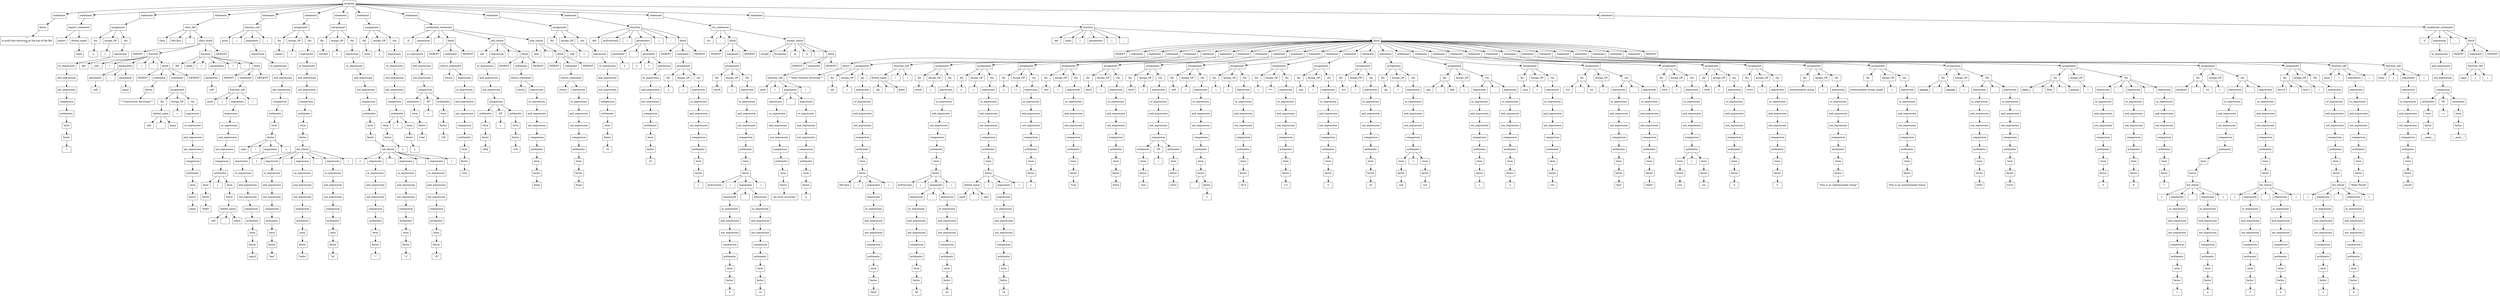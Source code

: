 digraph ParseTree {
    node [shape=box];
    node0 [label="program"];
    node1 [label="statement"];
    node0 -> node1;
    node2 [label="factor"];
    node1 -> node2;
    node3 [label="\"\"\"
A multi-line docstring at the top of the file
\"\"\""];
    node2 -> node3;
    node4 [label="statement"];
    node0 -> node4;
    node5 [label="import_statement"];
    node4 -> node5;
    node6 [label="import"];
    node5 -> node6;
    node7 [label="dotted_name"];
    node5 -> node7;
    node8 [label="math"];
    node7 -> node8;
    node9 [label="statement"];
    node0 -> node9;
    node10 [label="assignment"];
    node9 -> node10;
    node11 [label="lhs"];
    node10 -> node11;
    node12 [label="x"];
    node11 -> node12;
    node13 [label="Assign_OP"];
    node10 -> node13;
    node14 [label="="];
    node13 -> node14;
    node15 [label="rhs"];
    node10 -> node15;
    node16 [label="expression"];
    node15 -> node16;
    node17 [label="or_expression"];
    node16 -> node17;
    node18 [label="and_expression"];
    node17 -> node18;
    node19 [label="not_expression"];
    node18 -> node19;
    node20 [label="comparison"];
    node19 -> node20;
    node21 [label="arithmetic"];
    node20 -> node21;
    node22 [label="term"];
    node21 -> node22;
    node23 [label="factor"];
    node22 -> node23;
    node24 [label="1"];
    node23 -> node24;
    node25 [label="statement"];
    node0 -> node25;
    node26 [label="class_def"];
    node25 -> node26;
    node27 [label="class"];
    node26 -> node27;
    node28 [label="MyClass"];
    node26 -> node28;
    node29 [label=":"];
    node26 -> node29;
    node30 [label="class_block"];
    node26 -> node30;
    node31 [label="INDENT"];
    node30 -> node31;
    node32 [label="function"];
    node30 -> node32;
    node33 [label="def"];
    node32 -> node33;
    node34 [label="__init__"];
    node32 -> node34;
    node35 [label="("];
    node32 -> node35;
    node36 [label="parameters"];
    node32 -> node36;
    node37 [label="parameter"];
    node36 -> node37;
    node38 [label="self"];
    node37 -> node38;
    node39 [label=","];
    node36 -> node39;
    node40 [label="parameter"];
    node36 -> node40;
    node41 [label="name"];
    node40 -> node41;
    node42 [label=")"];
    node32 -> node42;
    node43 [label=":"];
    node32 -> node43;
    node44 [label="block"];
    node32 -> node44;
    node45 [label="INDENT"];
    node44 -> node45;
    node46 [label="statement"];
    node44 -> node46;
    node47 [label="factor"];
    node46 -> node47;
    node48 [label="\"\"\"Constructor docstring\"\"\""];
    node47 -> node48;
    node49 [label="statement"];
    node44 -> node49;
    node50 [label="assignment"];
    node49 -> node50;
    node51 [label="lhs"];
    node50 -> node51;
    node52 [label="dotted_name"];
    node51 -> node52;
    node53 [label="self"];
    node52 -> node53;
    node54 [label="."];
    node52 -> node54;
    node55 [label="name"];
    node52 -> node55;
    node56 [label="Assign_OP"];
    node50 -> node56;
    node57 [label="="];
    node56 -> node57;
    node58 [label="rhs"];
    node50 -> node58;
    node59 [label="expression"];
    node58 -> node59;
    node60 [label="or_expression"];
    node59 -> node60;
    node61 [label="and_expression"];
    node60 -> node61;
    node62 [label="not_expression"];
    node61 -> node62;
    node63 [label="comparison"];
    node62 -> node63;
    node64 [label="arithmetic"];
    node63 -> node64;
    node65 [label="term"];
    node64 -> node65;
    node66 [label="factor"];
    node65 -> node66;
    node67 [label="name"];
    node66 -> node67;
    node68 [label="DEDENT"];
    node44 -> node68;
    node69 [label="function"];
    node30 -> node69;
    node70 [label="def"];
    node69 -> node70;
    node71 [label="greet"];
    node69 -> node71;
    node72 [label="("];
    node69 -> node72;
    node73 [label="parameters"];
    node69 -> node73;
    node74 [label="parameter"];
    node73 -> node74;
    node75 [label="self"];
    node74 -> node75;
    node76 [label=")"];
    node69 -> node76;
    node77 [label=":"];
    node69 -> node77;
    node78 [label="block"];
    node69 -> node78;
    node79 [label="INDENT"];
    node78 -> node79;
    node80 [label="statement"];
    node78 -> node80;
    node81 [label="function_call"];
    node80 -> node81;
    node82 [label="print"];
    node81 -> node82;
    node83 [label="("];
    node81 -> node83;
    node84 [label="arguments"];
    node81 -> node84;
    node85 [label="expression"];
    node84 -> node85;
    node86 [label="or_expression"];
    node85 -> node86;
    node87 [label="and_expression"];
    node86 -> node87;
    node88 [label="not_expression"];
    node87 -> node88;
    node89 [label="comparison"];
    node88 -> node89;
    node90 [label="arithmetic"];
    node89 -> node90;
    node91 [label="term"];
    node90 -> node91;
    node92 [label="factor"];
    node91 -> node92;
    node93 [label="\"hello\""];
    node92 -> node93;
    node94 [label="+"];
    node90 -> node94;
    node95 [label="term"];
    node90 -> node95;
    node96 [label="factor"];
    node95 -> node96;
    node97 [label="dotted_name"];
    node96 -> node97;
    node98 [label="self"];
    node97 -> node98;
    node99 [label="."];
    node97 -> node99;
    node100 [label="name"];
    node97 -> node100;
    node101 [label=")"];
    node81 -> node101;
    node102 [label="DEDENT"];
    node78 -> node102;
    node103 [label="DEDENT"];
    node30 -> node103;
    node104 [label="statement"];
    node0 -> node104;
    node105 [label="function_call"];
    node104 -> node105;
    node106 [label="print"];
    node105 -> node106;
    node107 [label="("];
    node105 -> node107;
    node108 [label="arguments"];
    node105 -> node108;
    node109 [label="expression"];
    node108 -> node109;
    node110 [label="or_expression"];
    node109 -> node110;
    node111 [label="and_expression"];
    node110 -> node111;
    node112 [label="not_expression"];
    node111 -> node112;
    node113 [label="comparison"];
    node112 -> node113;
    node114 [label="arithmetic"];
    node113 -> node114;
    node115 [label="term"];
    node114 -> node115;
    node116 [label="factor"];
    node115 -> node116;
    node117 [label="type"];
    node116 -> node117;
    node118 [label="("];
    node116 -> node118;
    node119 [label="arguments"];
    node116 -> node119;
    node120 [label="expression"];
    node119 -> node120;
    node121 [label="or_expression"];
    node120 -> node121;
    node122 [label="and_expression"];
    node121 -> node122;
    node123 [label="not_expression"];
    node122 -> node123;
    node124 [label="comparison"];
    node123 -> node124;
    node125 [label="arithmetic"];
    node124 -> node125;
    node126 [label="term"];
    node125 -> node126;
    node127 [label="factor"];
    node126 -> node127;
    node128 [label="expr3"];
    node127 -> node128;
    node129 [label=")"];
    node116 -> node129;
    node130 [label=")"];
    node105 -> node130;
    node131 [label="statement"];
    node0 -> node131;
    node132 [label="assignment"];
    node131 -> node132;
    node133 [label="lhs"];
    node132 -> node133;
    node134 [label="names"];
    node133 -> node134;
    node135 [label="Assign_OP"];
    node132 -> node135;
    node136 [label="="];
    node135 -> node136;
    node137 [label="rhs"];
    node132 -> node137;
    node138 [label="expression"];
    node137 -> node138;
    node139 [label="or_expression"];
    node138 -> node139;
    node140 [label="and_expression"];
    node139 -> node140;
    node141 [label="not_expression"];
    node140 -> node141;
    node142 [label="comparison"];
    node141 -> node142;
    node143 [label="arithmetic"];
    node142 -> node143;
    node144 [label="term"];
    node143 -> node144;
    node145 [label="factor"];
    node144 -> node145;
    node146 [label="list_literal"];
    node145 -> node146;
    node147 [label="["];
    node146 -> node147;
    node148 [label="expression"];
    node146 -> node148;
    node149 [label="or_expression"];
    node148 -> node149;
    node150 [label="and_expression"];
    node149 -> node150;
    node151 [label="not_expression"];
    node150 -> node151;
    node152 [label="comparison"];
    node151 -> node152;
    node153 [label="arithmetic"];
    node152 -> node153;
    node154 [label="term"];
    node153 -> node154;
    node155 [label="factor"];
    node154 -> node155;
    node156 [label="\"hey\""];
    node155 -> node156;
    node157 [label=","];
    node146 -> node157;
    node158 [label="expression"];
    node146 -> node158;
    node159 [label="or_expression"];
    node158 -> node159;
    node160 [label="and_expression"];
    node159 -> node160;
    node161 [label="not_expression"];
    node160 -> node161;
    node162 [label="comparison"];
    node161 -> node162;
    node163 [label="arithmetic"];
    node162 -> node163;
    node164 [label="term"];
    node163 -> node164;
    node165 [label="factor"];
    node164 -> node165;
    node166 [label="\"hello\""];
    node165 -> node166;
    node167 [label=","];
    node146 -> node167;
    node168 [label="expression"];
    node146 -> node168;
    node169 [label="or_expression"];
    node168 -> node169;
    node170 [label="and_expression"];
    node169 -> node170;
    node171 [label="not_expression"];
    node170 -> node171;
    node172 [label="comparison"];
    node171 -> node172;
    node173 [label="arithmetic"];
    node172 -> node173;
    node174 [label="term"];
    node173 -> node174;
    node175 [label="factor"];
    node174 -> node175;
    node176 [label="\"hi\""];
    node175 -> node176;
    node177 [label="]"];
    node146 -> node177;
    node178 [label="statement"];
    node0 -> node178;
    node179 [label="assignment"];
    node178 -> node179;
    node180 [label="lhs"];
    node179 -> node180;
    node181 [label="newSet"];
    node180 -> node181;
    node182 [label="Assign_OP"];
    node179 -> node182;
    node183 [label="="];
    node182 -> node183;
    node184 [label="rhs"];
    node179 -> node184;
    node185 [label="expression"];
    node184 -> node185;
    node186 [label="or_expression"];
    node185 -> node186;
    node187 [label="and_expression"];
    node186 -> node187;
    node188 [label="not_expression"];
    node187 -> node188;
    node189 [label="comparison"];
    node188 -> node189;
    node190 [label="arithmetic"];
    node189 -> node190;
    node191 [label="term"];
    node190 -> node191;
    node192 [label="factor"];
    node191 -> node192;
    node193 [label="set_literal"];
    node192 -> node193;
    node194 [label="{"];
    node193 -> node194;
    node195 [label="expression"];
    node193 -> node195;
    node196 [label="or_expression"];
    node195 -> node196;
    node197 [label="and_expression"];
    node196 -> node197;
    node198 [label="not_expression"];
    node197 -> node198;
    node199 [label="comparison"];
    node198 -> node199;
    node200 [label="arithmetic"];
    node199 -> node200;
    node201 [label="term"];
    node200 -> node201;
    node202 [label="factor"];
    node201 -> node202;
    node203 [label="\":\""];
    node202 -> node203;
    node204 [label=","];
    node193 -> node204;
    node205 [label="expression"];
    node193 -> node205;
    node206 [label="or_expression"];
    node205 -> node206;
    node207 [label="and_expression"];
    node206 -> node207;
    node208 [label="not_expression"];
    node207 -> node208;
    node209 [label="comparison"];
    node208 -> node209;
    node210 [label="arithmetic"];
    node209 -> node210;
    node211 [label="term"];
    node210 -> node211;
    node212 [label="factor"];
    node211 -> node212;
    node213 [label="\":(\""];
    node212 -> node213;
    node214 [label=","];
    node193 -> node214;
    node215 [label="expression"];
    node193 -> node215;
    node216 [label="or_expression"];
    node215 -> node216;
    node217 [label="and_expression"];
    node216 -> node217;
    node218 [label="not_expression"];
    node217 -> node218;
    node219 [label="comparison"];
    node218 -> node219;
    node220 [label="arithmetic"];
    node219 -> node220;
    node221 [label="term"];
    node220 -> node221;
    node222 [label="factor"];
    node221 -> node222;
    node223 [label="\":D\""];
    node222 -> node223;
    node224 [label="}"];
    node193 -> node224;
    node225 [label="statement"];
    node0 -> node225;
    node226 [label="assignment"];
    node225 -> node226;
    node227 [label="lhs"];
    node226 -> node227;
    node228 [label="total"];
    node227 -> node228;
    node229 [label="Assign_OP"];
    node226 -> node229;
    node230 [label="="];
    node229 -> node230;
    node231 [label="rhs"];
    node226 -> node231;
    node232 [label="expression"];
    node231 -> node232;
    node233 [label="or_expression"];
    node232 -> node233;
    node234 [label="and_expression"];
    node233 -> node234;
    node235 [label="not_expression"];
    node234 -> node235;
    node236 [label="comparison"];
    node235 -> node236;
    node237 [label="arithmetic"];
    node236 -> node237;
    node238 [label="term"];
    node237 -> node238;
    node239 [label="factor"];
    node238 -> node239;
    node240 [label="x"];
    node239 -> node240;
    node241 [label="+"];
    node237 -> node241;
    node242 [label="term"];
    node237 -> node242;
    node243 [label="factor"];
    node242 -> node243;
    node244 [label="y"];
    node243 -> node244;
    node245 [label="statement"];
    node0 -> node245;
    node246 [label="conditional_statement"];
    node245 -> node246;
    node247 [label="if"];
    node246 -> node247;
    node248 [label="expression"];
    node246 -> node248;
    node249 [label="or_expression"];
    node248 -> node249;
    node250 [label="and_expression"];
    node249 -> node250;
    node251 [label="not_expression"];
    node250 -> node251;
    node252 [label="comparison"];
    node251 -> node252;
    node253 [label="arithmetic"];
    node252 -> node253;
    node254 [label="term"];
    node253 -> node254;
    node255 [label="factor"];
    node254 -> node255;
    node256 [label="total"];
    node255 -> node256;
    node257 [label="OP"];
    node252 -> node257;
    node258 [label=">"];
    node257 -> node258;
    node259 [label="arithmetic"];
    node252 -> node259;
    node260 [label="term"];
    node259 -> node260;
    node261 [label="factor"];
    node260 -> node261;
    node262 [label="100"];
    node261 -> node262;
    node263 [label=":"];
    node246 -> node263;
    node264 [label="block"];
    node246 -> node264;
    node265 [label="INDENT"];
    node264 -> node265;
    node266 [label="statement"];
    node264 -> node266;
    node267 [label="return_statement"];
    node266 -> node267;
    node268 [label="return"];
    node267 -> node268;
    node269 [label="expression"];
    node267 -> node269;
    node270 [label="or_expression"];
    node269 -> node270;
    node271 [label="and_expression"];
    node270 -> node271;
    node272 [label="not_expression"];
    node271 -> node272;
    node273 [label="comparison"];
    node272 -> node273;
    node274 [label="arithmetic"];
    node273 -> node274;
    node275 [label="term"];
    node274 -> node275;
    node276 [label="factor"];
    node275 -> node276;
    node277 [label="True"];
    node276 -> node277;
    node278 [label="DEDENT"];
    node264 -> node278;
    node279 [label="elif_clause"];
    node246 -> node279;
    node280 [label="elif"];
    node279 -> node280;
    node281 [label="expression"];
    node279 -> node281;
    node282 [label="or_expression"];
    node281 -> node282;
    node283 [label="and_expression"];
    node282 -> node283;
    node284 [label="not_expression"];
    node283 -> node284;
    node285 [label="comparison"];
    node284 -> node285;
    node286 [label="arithmetic"];
    node285 -> node286;
    node287 [label="term"];
    node286 -> node287;
    node288 [label="factor"];
    node287 -> node288;
    node289 [label="total"];
    node288 -> node289;
    node290 [label="OP"];
    node285 -> node290;
    node291 [label="<"];
    node290 -> node291;
    node292 [label="arithmetic"];
    node285 -> node292;
    node293 [label="term"];
    node292 -> node293;
    node294 [label="factor"];
    node293 -> node294;
    node295 [label="100"];
    node294 -> node295;
    node296 [label=":"];
    node279 -> node296;
    node297 [label="block"];
    node279 -> node297;
    node298 [label="INDENT"];
    node297 -> node298;
    node299 [label="statement"];
    node297 -> node299;
    node300 [label="return_statement"];
    node299 -> node300;
    node301 [label="return"];
    node300 -> node301;
    node302 [label="expression"];
    node300 -> node302;
    node303 [label="or_expression"];
    node302 -> node303;
    node304 [label="and_expression"];
    node303 -> node304;
    node305 [label="not_expression"];
    node304 -> node305;
    node306 [label="comparison"];
    node305 -> node306;
    node307 [label="arithmetic"];
    node306 -> node307;
    node308 [label="term"];
    node307 -> node308;
    node309 [label="factor"];
    node308 -> node309;
    node310 [label="False"];
    node309 -> node310;
    node311 [label="DEDENT"];
    node297 -> node311;
    node312 [label="else_clause"];
    node246 -> node312;
    node313 [label="else"];
    node312 -> node313;
    node314 [label=":"];
    node312 -> node314;
    node315 [label="block"];
    node312 -> node315;
    node316 [label="INDENT"];
    node315 -> node316;
    node317 [label="statement"];
    node315 -> node317;
    node318 [label="return_statement"];
    node317 -> node318;
    node319 [label="return"];
    node318 -> node319;
    node320 [label="expression"];
    node318 -> node320;
    node321 [label="or_expression"];
    node320 -> node321;
    node322 [label="and_expression"];
    node321 -> node322;
    node323 [label="not_expression"];
    node322 -> node323;
    node324 [label="comparison"];
    node323 -> node324;
    node325 [label="arithmetic"];
    node324 -> node325;
    node326 [label="term"];
    node325 -> node326;
    node327 [label="factor"];
    node326 -> node327;
    node328 [label="None"];
    node327 -> node328;
    node329 [label="DEDENT"];
    node315 -> node329;
    node330 [label="statement"];
    node0 -> node330;
    node331 [label="assignment"];
    node330 -> node331;
    node332 [label="lhs"];
    node331 -> node332;
    node333 [label="wqt"];
    node332 -> node333;
    node334 [label="Assign_OP"];
    node331 -> node334;
    node335 [label="="];
    node334 -> node335;
    node336 [label="rhs"];
    node331 -> node336;
    node337 [label="expression"];
    node336 -> node337;
    node338 [label="or_expression"];
    node337 -> node338;
    node339 [label="and_expression"];
    node338 -> node339;
    node340 [label="not_expression"];
    node339 -> node340;
    node341 [label="comparison"];
    node340 -> node341;
    node342 [label="arithmetic"];
    node341 -> node342;
    node343 [label="term"];
    node342 -> node343;
    node344 [label="factor"];
    node343 -> node344;
    node345 [label="10"];
    node344 -> node345;
    node346 [label="statement"];
    node0 -> node346;
    node347 [label="function"];
    node346 -> node347;
    node348 [label="def"];
    node347 -> node348;
    node349 [label="myFunction2"];
    node347 -> node349;
    node350 [label="("];
    node347 -> node350;
    node351 [label="parameters"];
    node347 -> node351;
    node352 [label="parameter"];
    node351 -> node352;
    node353 [label="x"];
    node352 -> node353;
    node354 [label=","];
    node351 -> node354;
    node355 [label="parameter"];
    node351 -> node355;
    node356 [label="y"];
    node355 -> node356;
    node357 [label="="];
    node355 -> node357;
    node358 [label="expression"];
    node355 -> node358;
    node359 [label="or_expression"];
    node358 -> node359;
    node360 [label="and_expression"];
    node359 -> node360;
    node361 [label="not_expression"];
    node360 -> node361;
    node362 [label="comparison"];
    node361 -> node362;
    node363 [label="arithmetic"];
    node362 -> node363;
    node364 [label="term"];
    node363 -> node364;
    node365 [label="factor"];
    node364 -> node365;
    node366 [label="10"];
    node365 -> node366;
    node367 [label=")"];
    node347 -> node367;
    node368 [label=":"];
    node347 -> node368;
    node369 [label="block"];
    node347 -> node369;
    node370 [label="INDENT"];
    node369 -> node370;
    node371 [label="statement"];
    node369 -> node371;
    node372 [label="assignment"];
    node371 -> node372;
    node373 [label="lhs"];
    node372 -> node373;
    node374 [label="x"];
    node373 -> node374;
    node375 [label="Assign_OP"];
    node372 -> node375;
    node376 [label="="];
    node375 -> node376;
    node377 [label="rhs"];
    node372 -> node377;
    node378 [label="expression"];
    node377 -> node378;
    node379 [label="or_expression"];
    node378 -> node379;
    node380 [label="and_expression"];
    node379 -> node380;
    node381 [label="not_expression"];
    node380 -> node381;
    node382 [label="comparison"];
    node381 -> node382;
    node383 [label="arithmetic"];
    node382 -> node383;
    node384 [label="term"];
    node383 -> node384;
    node385 [label="factor"];
    node384 -> node385;
    node386 [label="1"];
    node385 -> node386;
    node387 [label="DEDENT"];
    node369 -> node387;
    node388 [label="statement"];
    node0 -> node388;
    node389 [label="try_statement"];
    node388 -> node389;
    node390 [label="try"];
    node389 -> node390;
    node391 [label=":"];
    node389 -> node391;
    node392 [label="block"];
    node389 -> node392;
    node393 [label="INDENT"];
    node392 -> node393;
    node394 [label="statement"];
    node392 -> node394;
    node395 [label="assignment"];
    node394 -> node395;
    node396 [label="lhs"];
    node395 -> node396;
    node397 [label="result"];
    node396 -> node397;
    node398 [label="Assign_OP"];
    node395 -> node398;
    node399 [label="="];
    node398 -> node399;
    node400 [label="rhs"];
    node395 -> node400;
    node401 [label="expression"];
    node400 -> node401;
    node402 [label="or_expression"];
    node401 -> node402;
    node403 [label="and_expression"];
    node402 -> node403;
    node404 [label="not_expression"];
    node403 -> node404;
    node405 [label="comparison"];
    node404 -> node405;
    node406 [label="arithmetic"];
    node405 -> node406;
    node407 [label="term"];
    node406 -> node407;
    node408 [label="factor"];
    node407 -> node408;
    node409 [label="myFunction"];
    node408 -> node409;
    node410 [label="("];
    node408 -> node410;
    node411 [label="arguments"];
    node408 -> node411;
    node412 [label="expression"];
    node411 -> node412;
    node413 [label="or_expression"];
    node412 -> node413;
    node414 [label="and_expression"];
    node413 -> node414;
    node415 [label="not_expression"];
    node414 -> node415;
    node416 [label="comparison"];
    node415 -> node416;
    node417 [label="arithmetic"];
    node416 -> node417;
    node418 [label="term"];
    node417 -> node418;
    node419 [label="factor"];
    node418 -> node419;
    node420 [label="5"];
    node419 -> node420;
    node421 [label=","];
    node411 -> node421;
    node422 [label="expression"];
    node411 -> node422;
    node423 [label="or_expression"];
    node422 -> node423;
    node424 [label="and_expression"];
    node423 -> node424;
    node425 [label="not_expression"];
    node424 -> node425;
    node426 [label="comparison"];
    node425 -> node426;
    node427 [label="arithmetic"];
    node426 -> node427;
    node428 [label="term"];
    node427 -> node428;
    node429 [label="factor"];
    node428 -> node429;
    node430 [label="10"];
    node429 -> node430;
    node431 [label=")"];
    node408 -> node431;
    node432 [label="DEDENT"];
    node392 -> node432;
    node433 [label="except_clause"];
    node389 -> node433;
    node434 [label="except"];
    node433 -> node434;
    node435 [label="Exception"];
    node433 -> node435;
    node436 [label="as"];
    node433 -> node436;
    node437 [label="e"];
    node433 -> node437;
    node438 [label=":"];
    node433 -> node438;
    node439 [label="block"];
    node433 -> node439;
    node440 [label="INDENT"];
    node439 -> node440;
    node441 [label="statement"];
    node439 -> node441;
    node442 [label="function_call"];
    node441 -> node442;
    node443 [label="print"];
    node442 -> node443;
    node444 [label="("];
    node442 -> node444;
    node445 [label="arguments"];
    node442 -> node445;
    node446 [label="expression"];
    node445 -> node446;
    node447 [label="or_expression"];
    node446 -> node447;
    node448 [label="and_expression"];
    node447 -> node448;
    node449 [label="not_expression"];
    node448 -> node449;
    node450 [label="comparison"];
    node449 -> node450;
    node451 [label="arithmetic"];
    node450 -> node451;
    node452 [label="term"];
    node451 -> node452;
    node453 [label="factor"];
    node452 -> node453;
    node454 [label="\"An error occurred:\""];
    node453 -> node454;
    node455 [label=","];
    node445 -> node455;
    node456 [label="expression"];
    node445 -> node456;
    node457 [label="or_expression"];
    node456 -> node457;
    node458 [label="and_expression"];
    node457 -> node458;
    node459 [label="not_expression"];
    node458 -> node459;
    node460 [label="comparison"];
    node459 -> node460;
    node461 [label="arithmetic"];
    node460 -> node461;
    node462 [label="term"];
    node461 -> node462;
    node463 [label="factor"];
    node462 -> node463;
    node464 [label="e"];
    node463 -> node464;
    node465 [label=")"];
    node442 -> node465;
    node466 [label="DEDENT"];
    node439 -> node466;
    node467 [label="statement"];
    node0 -> node467;
    node468 [label="function"];
    node467 -> node468;
    node469 [label="def"];
    node468 -> node469;
    node470 [label="main"];
    node468 -> node470;
    node471 [label="("];
    node468 -> node471;
    node472 [label="parameters"];
    node468 -> node472;
    node473 [label=")"];
    node468 -> node473;
    node474 [label=":"];
    node468 -> node474;
    node475 [label="block"];
    node468 -> node475;
    node476 [label="INDENT"];
    node475 -> node476;
    node477 [label="statement"];
    node475 -> node477;
    node478 [label="factor"];
    node477 -> node478;
    node479 [label="\"\"\"Main function docstring\"\"\""];
    node478 -> node479;
    node480 [label="statement"];
    node475 -> node480;
    node481 [label="assignment"];
    node480 -> node481;
    node482 [label="lhs"];
    node481 -> node482;
    node483 [label="obj"];
    node482 -> node483;
    node484 [label="Assign_OP"];
    node481 -> node484;
    node485 [label="="];
    node484 -> node485;
    node486 [label="rhs"];
    node481 -> node486;
    node487 [label="expression"];
    node486 -> node487;
    node488 [label="or_expression"];
    node487 -> node488;
    node489 [label="and_expression"];
    node488 -> node489;
    node490 [label="not_expression"];
    node489 -> node490;
    node491 [label="comparison"];
    node490 -> node491;
    node492 [label="arithmetic"];
    node491 -> node492;
    node493 [label="term"];
    node492 -> node493;
    node494 [label="factor"];
    node493 -> node494;
    node495 [label="MyClass"];
    node494 -> node495;
    node496 [label="("];
    node494 -> node496;
    node497 [label="arguments"];
    node494 -> node497;
    node498 [label="expression"];
    node497 -> node498;
    node499 [label="or_expression"];
    node498 -> node499;
    node500 [label="and_expression"];
    node499 -> node500;
    node501 [label="not_expression"];
    node500 -> node501;
    node502 [label="comparison"];
    node501 -> node502;
    node503 [label="arithmetic"];
    node502 -> node503;
    node504 [label="term"];
    node503 -> node504;
    node505 [label="factor"];
    node504 -> node505;
    node506 [label="\"Moh\""];
    node505 -> node506;
    node507 [label=")"];
    node494 -> node507;
    node508 [label="statement"];
    node475 -> node508;
    node509 [label="function_call"];
    node508 -> node509;
    node510 [label="dotted_name"];
    node509 -> node510;
    node511 [label="obj"];
    node510 -> node511;
    node512 [label="."];
    node510 -> node512;
    node513 [label="greet"];
    node510 -> node513;
    node514 [label="("];
    node509 -> node514;
    node515 [label=")"];
    node509 -> node515;
    node516 [label="statement"];
    node475 -> node516;
    node517 [label="assignment"];
    node516 -> node517;
    node518 [label="lhs"];
    node517 -> node518;
    node519 [label="result"];
    node518 -> node519;
    node520 [label="Assign_OP"];
    node517 -> node520;
    node521 [label="="];
    node520 -> node521;
    node522 [label="rhs"];
    node517 -> node522;
    node523 [label="expression"];
    node522 -> node523;
    node524 [label="or_expression"];
    node523 -> node524;
    node525 [label="and_expression"];
    node524 -> node525;
    node526 [label="not_expression"];
    node525 -> node526;
    node527 [label="comparison"];
    node526 -> node527;
    node528 [label="arithmetic"];
    node527 -> node528;
    node529 [label="term"];
    node528 -> node529;
    node530 [label="factor"];
    node529 -> node530;
    node531 [label="myFunction"];
    node530 -> node531;
    node532 [label="("];
    node530 -> node532;
    node533 [label="arguments"];
    node530 -> node533;
    node534 [label="expression"];
    node533 -> node534;
    node535 [label="or_expression"];
    node534 -> node535;
    node536 [label="and_expression"];
    node535 -> node536;
    node537 [label="not_expression"];
    node536 -> node537;
    node538 [label="comparison"];
    node537 -> node538;
    node539 [label="arithmetic"];
    node538 -> node539;
    node540 [label="term"];
    node539 -> node540;
    node541 [label="factor"];
    node540 -> node541;
    node542 [label="50"];
    node541 -> node542;
    node543 [label=","];
    node533 -> node543;
    node544 [label="expression"];
    node533 -> node544;
    node545 [label="or_expression"];
    node544 -> node545;
    node546 [label="and_expression"];
    node545 -> node546;
    node547 [label="not_expression"];
    node546 -> node547;
    node548 [label="comparison"];
    node547 -> node548;
    node549 [label="arithmetic"];
    node548 -> node549;
    node550 [label="term"];
    node549 -> node550;
    node551 [label="factor"];
    node550 -> node551;
    node552 [label="20"];
    node551 -> node552;
    node553 [label=")"];
    node530 -> node553;
    node554 [label="statement"];
    node475 -> node554;
    node555 [label="assignment"];
    node554 -> node555;
    node556 [label="lhs"];
    node555 -> node556;
    node557 [label="x"];
    node556 -> node557;
    node558 [label="Assign_OP"];
    node555 -> node558;
    node559 [label="="];
    node558 -> node559;
    node560 [label="rhs"];
    node555 -> node560;
    node561 [label="expression"];
    node560 -> node561;
    node562 [label="or_expression"];
    node561 -> node562;
    node563 [label="and_expression"];
    node562 -> node563;
    node564 [label="not_expression"];
    node563 -> node564;
    node565 [label="comparison"];
    node564 -> node565;
    node566 [label="arithmetic"];
    node565 -> node566;
    node567 [label="term"];
    node566 -> node567;
    node568 [label="factor"];
    node567 -> node568;
    node569 [label="dotted_name"];
    node568 -> node569;
    node570 [label="math"];
    node569 -> node570;
    node571 [label="."];
    node569 -> node571;
    node572 [label="sqrt"];
    node569 -> node572;
    node573 [label="("];
    node568 -> node573;
    node574 [label="arguments"];
    node568 -> node574;
    node575 [label="expression"];
    node574 -> node575;
    node576 [label="or_expression"];
    node575 -> node576;
    node577 [label="and_expression"];
    node576 -> node577;
    node578 [label="not_expression"];
    node577 -> node578;
    node579 [label="comparison"];
    node578 -> node579;
    node580 [label="arithmetic"];
    node579 -> node580;
    node581 [label="term"];
    node580 -> node581;
    node582 [label="factor"];
    node581 -> node582;
    node583 [label="16"];
    node582 -> node583;
    node584 [label=")"];
    node568 -> node584;
    node585 [label="statement"];
    node475 -> node585;
    node586 [label="assignment"];
    node585 -> node586;
    node587 [label="lhs"];
    node586 -> node587;
    node588 [label="x"];
    node587 -> node588;
    node589 [label="Assign_OP"];
    node586 -> node589;
    node590 [label="+="];
    node589 -> node590;
    node591 [label="rhs"];
    node586 -> node591;
    node592 [label="expression"];
    node591 -> node592;
    node593 [label="or_expression"];
    node592 -> node593;
    node594 [label="and_expression"];
    node593 -> node594;
    node595 [label="not_expression"];
    node594 -> node595;
    node596 [label="comparison"];
    node595 -> node596;
    node597 [label="arithmetic"];
    node596 -> node597;
    node598 [label="term"];
    node597 -> node598;
    node599 [label="factor"];
    node598 -> node599;
    node600 [label="1"];
    node599 -> node600;
    node601 [label="statement"];
    node475 -> node601;
    node602 [label="assignment"];
    node601 -> node602;
    node603 [label="lhs"];
    node602 -> node603;
    node604 [label="test"];
    node603 -> node604;
    node605 [label="Assign_OP"];
    node602 -> node605;
    node606 [label="="];
    node605 -> node606;
    node607 [label="rhs"];
    node602 -> node607;
    node608 [label="expression"];
    node607 -> node608;
    node609 [label="or_expression"];
    node608 -> node609;
    node610 [label="and_expression"];
    node609 -> node610;
    node611 [label="not_expression"];
    node610 -> node611;
    node612 [label="comparison"];
    node611 -> node612;
    node613 [label="arithmetic"];
    node612 -> node613;
    node614 [label="term"];
    node613 -> node614;
    node615 [label="factor"];
    node614 -> node615;
    node616 [label="True"];
    node615 -> node616;
    node617 [label="statement"];
    node475 -> node617;
    node618 [label="assignment"];
    node617 -> node618;
    node619 [label="lhs"];
    node618 -> node619;
    node620 [label="test2"];
    node619 -> node620;
    node621 [label="Assign_OP"];
    node618 -> node621;
    node622 [label="="];
    node621 -> node622;
    node623 [label="rhs"];
    node618 -> node623;
    node624 [label="expression"];
    node623 -> node624;
    node625 [label="or_expression"];
    node624 -> node625;
    node626 [label="and_expression"];
    node625 -> node626;
    node627 [label="not_expression"];
    node626 -> node627;
    node628 [label="comparison"];
    node627 -> node628;
    node629 [label="arithmetic"];
    node628 -> node629;
    node630 [label="term"];
    node629 -> node630;
    node631 [label="factor"];
    node630 -> node631;
    node632 [label="False"];
    node631 -> node632;
    node633 [label="statement"];
    node475 -> node633;
    node634 [label="assignment"];
    node633 -> node634;
    node635 [label="lhs"];
    node634 -> node635;
    node636 [label="test3"];
    node635 -> node636;
    node637 [label="Assign_OP"];
    node634 -> node637;
    node638 [label="="];
    node637 -> node638;
    node639 [label="rhs"];
    node634 -> node639;
    node640 [label="expression"];
    node639 -> node640;
    node641 [label="or_expression"];
    node640 -> node641;
    node642 [label="and_expression"];
    node641 -> node642;
    node643 [label="not_expression"];
    node642 -> node643;
    node644 [label="comparison"];
    node643 -> node644;
    node645 [label="arithmetic"];
    node644 -> node645;
    node646 [label="term"];
    node645 -> node646;
    node647 [label="factor"];
    node646 -> node647;
    node648 [label="test"];
    node647 -> node648;
    node649 [label="OP"];
    node644 -> node649;
    node650 [label="|"];
    node649 -> node650;
    node651 [label="arithmetic"];
    node644 -> node651;
    node652 [label="term"];
    node651 -> node652;
    node653 [label="factor"];
    node652 -> node653;
    node654 [label="test2"];
    node653 -> node654;
    node655 [label="statement"];
    node475 -> node655;
    node656 [label="assignment"];
    node655 -> node656;
    node657 [label="lhs"];
    node656 -> node657;
    node658 [label="seif"];
    node657 -> node658;
    node659 [label="Assign_OP"];
    node656 -> node659;
    node660 [label="="];
    node659 -> node660;
    node661 [label="rhs"];
    node656 -> node661;
    node662 [label="expression"];
    node661 -> node662;
    node663 [label="or_expression"];
    node662 -> node663;
    node664 [label="and_expression"];
    node663 -> node664;
    node665 [label="not_expression"];
    node664 -> node665;
    node666 [label="comparison"];
    node665 -> node666;
    node667 [label="arithmetic"];
    node666 -> node667;
    node668 [label="term"];
    node667 -> node668;
    node669 [label="factor"];
    node668 -> node669;
    node670 [label="-"];
    node669 -> node670;
    node671 [label="factor"];
    node669 -> node671;
    node672 [label="1"];
    node671 -> node672;
    node673 [label="statement"];
    node475 -> node673;
    node674 [label="assignment"];
    node673 -> node674;
    node675 [label="lhs"];
    node674 -> node675;
    node676 [label="r"];
    node675 -> node676;
    node677 [label="Assign_OP"];
    node674 -> node677;
    node678 [label="="];
    node677 -> node678;
    node679 [label="rhs"];
    node674 -> node679;
    node680 [label="expression"];
    node679 -> node680;
    node681 [label="or_expression"];
    node680 -> node681;
    node682 [label="and_expression"];
    node681 -> node682;
    node683 [label="not_expression"];
    node682 -> node683;
    node684 [label="comparison"];
    node683 -> node684;
    node685 [label="arithmetic"];
    node684 -> node685;
    node686 [label="term"];
    node685 -> node686;
    node687 [label="factor"];
    node686 -> node687;
    node688 [label="20.5"];
    node687 -> node688;
    node689 [label="statement"];
    node475 -> node689;
    node690 [label="assignment"];
    node689 -> node690;
    node691 [label="lhs"];
    node690 -> node691;
    node692 [label="r"];
    node691 -> node692;
    node693 [label="Assign_OP"];
    node690 -> node693;
    node694 [label="**="];
    node693 -> node694;
    node695 [label="rhs"];
    node690 -> node695;
    node696 [label="expression"];
    node695 -> node696;
    node697 [label="or_expression"];
    node696 -> node697;
    node698 [label="and_expression"];
    node697 -> node698;
    node699 [label="not_expression"];
    node698 -> node699;
    node700 [label="comparison"];
    node699 -> node700;
    node701 [label="arithmetic"];
    node700 -> node701;
    node702 [label="term"];
    node701 -> node702;
    node703 [label="factor"];
    node702 -> node703;
    node704 [label="2.5"];
    node703 -> node704;
    node705 [label="statement"];
    node475 -> node705;
    node706 [label="assignment"];
    node705 -> node706;
    node707 [label="lhs"];
    node706 -> node707;
    node708 [label="wqt"];
    node707 -> node708;
    node709 [label="Assign_OP"];
    node706 -> node709;
    node710 [label="="];
    node709 -> node710;
    node711 [label="rhs"];
    node706 -> node711;
    node712 [label="expression"];
    node711 -> node712;
    node713 [label="or_expression"];
    node712 -> node713;
    node714 [label="and_expression"];
    node713 -> node714;
    node715 [label="not_expression"];
    node714 -> node715;
    node716 [label="comparison"];
    node715 -> node716;
    node717 [label="arithmetic"];
    node716 -> node717;
    node718 [label="term"];
    node717 -> node718;
    node719 [label="factor"];
    node718 -> node719;
    node720 [label="5"];
    node719 -> node720;
    node721 [label="statement"];
    node475 -> node721;
    node722 [label="assignment"];
    node721 -> node722;
    node723 [label="lhs"];
    node722 -> node723;
    node724 [label="wrt"];
    node723 -> node724;
    node725 [label="Assign_OP"];
    node722 -> node725;
    node726 [label="="];
    node725 -> node726;
    node727 [label="rhs"];
    node722 -> node727;
    node728 [label="expression"];
    node727 -> node728;
    node729 [label="or_expression"];
    node728 -> node729;
    node730 [label="and_expression"];
    node729 -> node730;
    node731 [label="not_expression"];
    node730 -> node731;
    node732 [label="comparison"];
    node731 -> node732;
    node733 [label="arithmetic"];
    node732 -> node733;
    node734 [label="term"];
    node733 -> node734;
    node735 [label="factor"];
    node734 -> node735;
    node736 [label="10"];
    node735 -> node736;
    node737 [label="statement"];
    node475 -> node737;
    node738 [label="assignment"];
    node737 -> node738;
    node739 [label="lhs"];
    node738 -> node739;
    node740 [label="qq"];
    node739 -> node740;
    node741 [label="Assign_OP"];
    node738 -> node741;
    node742 [label="="];
    node741 -> node742;
    node743 [label="rhs"];
    node738 -> node743;
    node744 [label="expression"];
    node743 -> node744;
    node745 [label="or_expression"];
    node744 -> node745;
    node746 [label="and_expression"];
    node745 -> node746;
    node747 [label="not_expression"];
    node746 -> node747;
    node748 [label="comparison"];
    node747 -> node748;
    node749 [label="arithmetic"];
    node748 -> node749;
    node750 [label="term"];
    node749 -> node750;
    node751 [label="factor"];
    node750 -> node751;
    node752 [label="wqt"];
    node751 -> node752;
    node753 [label="+"];
    node749 -> node753;
    node754 [label="term"];
    node749 -> node754;
    node755 [label="factor"];
    node754 -> node755;
    node756 [label="wrt"];
    node755 -> node756;
    node757 [label="statement"];
    node475 -> node757;
    node758 [label="assignment"];
    node757 -> node758;
    node759 [label="lhs"];
    node758 -> node759;
    node760 [label="aaa"];
    node759 -> node760;
    node761 [label=","];
    node759 -> node761;
    node762 [label="bbb"];
    node759 -> node762;
    node763 [label="Assign_OP"];
    node758 -> node763;
    node764 [label="="];
    node763 -> node764;
    node765 [label="rhs"];
    node758 -> node765;
    node766 [label="expression"];
    node765 -> node766;
    node767 [label="or_expression"];
    node766 -> node767;
    node768 [label="and_expression"];
    node767 -> node768;
    node769 [label="not_expression"];
    node768 -> node769;
    node770 [label="comparison"];
    node769 -> node770;
    node771 [label="arithmetic"];
    node770 -> node771;
    node772 [label="term"];
    node771 -> node772;
    node773 [label="factor"];
    node772 -> node773;
    node774 [label="1"];
    node773 -> node774;
    node775 [label=","];
    node765 -> node775;
    node776 [label="expression"];
    node765 -> node776;
    node777 [label="or_expression"];
    node776 -> node777;
    node778 [label="and_expression"];
    node777 -> node778;
    node779 [label="not_expression"];
    node778 -> node779;
    node780 [label="comparison"];
    node779 -> node780;
    node781 [label="arithmetic"];
    node780 -> node781;
    node782 [label="term"];
    node781 -> node782;
    node783 [label="factor"];
    node782 -> node783;
    node784 [label="2"];
    node783 -> node784;
    node785 [label="statement"];
    node475 -> node785;
    node786 [label="assignment"];
    node785 -> node786;
    node787 [label="lhs"];
    node786 -> node787;
    node788 [label="num"];
    node787 -> node788;
    node789 [label="Assign_OP"];
    node786 -> node789;
    node790 [label="="];
    node789 -> node790;
    node791 [label="rhs"];
    node786 -> node791;
    node792 [label="expression"];
    node791 -> node792;
    node793 [label="or_expression"];
    node792 -> node793;
    node794 [label="and_expression"];
    node793 -> node794;
    node795 [label="not_expression"];
    node794 -> node795;
    node796 [label="comparison"];
    node795 -> node796;
    node797 [label="arithmetic"];
    node796 -> node797;
    node798 [label="term"];
    node797 -> node798;
    node799 [label="factor"];
    node798 -> node799;
    node800 [label="101"];
    node799 -> node800;
    node801 [label="statement"];
    node475 -> node801;
    node802 [label="assignment"];
    node801 -> node802;
    node803 [label="lhs"];
    node802 -> node803;
    node804 [label="rrrr"];
    node803 -> node804;
    node805 [label=","];
    node803 -> node805;
    node806 [label="sss"];
    node803 -> node806;
    node807 [label="Assign_OP"];
    node802 -> node807;
    node808 [label="="];
    node807 -> node808;
    node809 [label="rhs"];
    node802 -> node809;
    node810 [label="expression"];
    node809 -> node810;
    node811 [label="or_expression"];
    node810 -> node811;
    node812 [label="and_expression"];
    node811 -> node812;
    node813 [label="not_expression"];
    node812 -> node813;
    node814 [label="comparison"];
    node813 -> node814;
    node815 [label="arithmetic"];
    node814 -> node815;
    node816 [label="term"];
    node815 -> node816;
    node817 [label="factor"];
    node816 -> node817;
    node818 [label="\"hey\""];
    node817 -> node818;
    node819 [label=","];
    node809 -> node819;
    node820 [label="expression"];
    node809 -> node820;
    node821 [label="or_expression"];
    node820 -> node821;
    node822 [label="and_expression"];
    node821 -> node822;
    node823 [label="not_expression"];
    node822 -> node823;
    node824 [label="comparison"];
    node823 -> node824;
    node825 [label="arithmetic"];
    node824 -> node825;
    node826 [label="term"];
    node825 -> node826;
    node827 [label="factor"];
    node826 -> node827;
    node828 [label="\"hello\""];
    node827 -> node828;
    node829 [label="statement"];
    node475 -> node829;
    node830 [label="assignment"];
    node829 -> node830;
    node831 [label="lhs"];
    node830 -> node831;
    node832 [label="www"];
    node831 -> node832;
    node833 [label="Assign_OP"];
    node830 -> node833;
    node834 [label="="];
    node833 -> node834;
    node835 [label="rhs"];
    node830 -> node835;
    node836 [label="expression"];
    node835 -> node836;
    node837 [label="or_expression"];
    node836 -> node837;
    node838 [label="and_expression"];
    node837 -> node838;
    node839 [label="not_expression"];
    node838 -> node839;
    node840 [label="comparison"];
    node839 -> node840;
    node841 [label="arithmetic"];
    node840 -> node841;
    node842 [label="term"];
    node841 -> node842;
    node843 [label="factor"];
    node842 -> node843;
    node844 [label="rrrr"];
    node843 -> node844;
    node845 [label="+"];
    node841 -> node845;
    node846 [label="term"];
    node841 -> node846;
    node847 [label="factor"];
    node846 -> node847;
    node848 [label="sss"];
    node847 -> node848;
    node849 [label="statement"];
    node475 -> node849;
    node850 [label="assignment"];
    node849 -> node850;
    node851 [label="lhs"];
    node850 -> node851;
    node852 [label="tttttt"];
    node851 -> node852;
    node853 [label="Assign_OP"];
    node850 -> node853;
    node854 [label="="];
    node853 -> node854;
    node855 [label="rhs"];
    node850 -> node855;
    node856 [label="expression"];
    node855 -> node856;
    node857 [label="or_expression"];
    node856 -> node857;
    node858 [label="and_expression"];
    node857 -> node858;
    node859 [label="not_expression"];
    node858 -> node859;
    node860 [label="comparison"];
    node859 -> node860;
    node861 [label="arithmetic"];
    node860 -> node861;
    node862 [label="term"];
    node861 -> node862;
    node863 [label="factor"];
    node862 -> node863;
    node864 [label="4"];
    node863 -> node864;
    node865 [label="statement"];
    node475 -> node865;
    node866 [label="assignment"];
    node865 -> node866;
    node867 [label="lhs"];
    node866 -> node867;
    node868 [label="rrrrrr"];
    node867 -> node868;
    node869 [label="Assign_OP"];
    node866 -> node869;
    node870 [label="="];
    node869 -> node870;
    node871 [label="rhs"];
    node866 -> node871;
    node872 [label="expression"];
    node871 -> node872;
    node873 [label="or_expression"];
    node872 -> node873;
    node874 [label="and_expression"];
    node873 -> node874;
    node875 [label="not_expression"];
    node874 -> node875;
    node876 [label="comparison"];
    node875 -> node876;
    node877 [label="arithmetic"];
    node876 -> node877;
    node878 [label="term"];
    node877 -> node878;
    node879 [label="factor"];
    node878 -> node879;
    node880 [label="5"];
    node879 -> node880;
    node881 [label="statement"];
    node475 -> node881;
    node882 [label="assignment"];
    node881 -> node882;
    node883 [label="lhs"];
    node882 -> node883;
    node884 [label="unterminated_string"];
    node883 -> node884;
    node885 [label="Assign_OP"];
    node882 -> node885;
    node886 [label="="];
    node885 -> node886;
    node887 [label="rhs"];
    node882 -> node887;
    node888 [label="expression"];
    node887 -> node888;
    node889 [label="or_expression"];
    node888 -> node889;
    node890 [label="and_expression"];
    node889 -> node890;
    node891 [label="not_expression"];
    node890 -> node891;
    node892 [label="comparison"];
    node891 -> node892;
    node893 [label="arithmetic"];
    node892 -> node893;
    node894 [label="term"];
    node893 -> node894;
    node895 [label="factor"];
    node894 -> node895;
    node896 [label="\"This is an unterminated string\""];
    node895 -> node896;
    node897 [label="statement"];
    node475 -> node897;
    node898 [label="assignment"];
    node897 -> node898;
    node899 [label="lhs"];
    node898 -> node899;
    node900 [label="unterminated_string_single"];
    node899 -> node900;
    node901 [label="Assign_OP"];
    node898 -> node901;
    node902 [label="="];
    node901 -> node902;
    node903 [label="rhs"];
    node898 -> node903;
    node904 [label="expression"];
    node903 -> node904;
    node905 [label="or_expression"];
    node904 -> node905;
    node906 [label="and_expression"];
    node905 -> node906;
    node907 [label="not_expression"];
    node906 -> node907;
    node908 [label="comparison"];
    node907 -> node908;
    node909 [label="arithmetic"];
    node908 -> node909;
    node910 [label="term"];
    node909 -> node910;
    node911 [label="factor"];
    node910 -> node911;
    node912 [label="'This is an unterminated string'"];
    node911 -> node912;
    node913 [label="statement"];
    node475 -> node913;
    node914 [label="assignment"];
    node913 -> node914;
    node915 [label="lhs"];
    node914 -> node915;
    node916 [label="qqqqqq"];
    node915 -> node916;
    node917 [label=","];
    node915 -> node917;
    node918 [label="pppppp"];
    node915 -> node918;
    node919 [label="Assign_OP"];
    node914 -> node919;
    node920 [label="="];
    node919 -> node920;
    node921 [label="rhs"];
    node914 -> node921;
    node922 [label="expression"];
    node921 -> node922;
    node923 [label="or_expression"];
    node922 -> node923;
    node924 [label="and_expression"];
    node923 -> node924;
    node925 [label="not_expression"];
    node924 -> node925;
    node926 [label="comparison"];
    node925 -> node926;
    node927 [label="arithmetic"];
    node926 -> node927;
    node928 [label="term"];
    node927 -> node928;
    node929 [label="factor"];
    node928 -> node929;
    node930 [label="tttttt"];
    node929 -> node930;
    node931 [label=","];
    node921 -> node931;
    node932 [label="expression"];
    node921 -> node932;
    node933 [label="or_expression"];
    node932 -> node933;
    node934 [label="and_expression"];
    node933 -> node934;
    node935 [label="not_expression"];
    node934 -> node935;
    node936 [label="comparison"];
    node935 -> node936;
    node937 [label="arithmetic"];
    node936 -> node937;
    node938 [label="term"];
    node937 -> node938;
    node939 [label="factor"];
    node938 -> node939;
    node940 [label="rrrrrr"];
    node939 -> node940;
    node941 [label="statement"];
    node475 -> node941;
    node942 [label="assignment"];
    node941 -> node942;
    node943 [label="lhs"];
    node942 -> node943;
    node944 [label="alpha"];
    node943 -> node944;
    node945 [label=","];
    node943 -> node945;
    node946 [label="beta"];
    node943 -> node946;
    node947 [label=","];
    node943 -> node947;
    node948 [label="gamma"];
    node943 -> node948;
    node949 [label="Assign_OP"];
    node942 -> node949;
    node950 [label="="];
    node949 -> node950;
    node951 [label="rhs"];
    node942 -> node951;
    node952 [label="expression"];
    node951 -> node952;
    node953 [label="or_expression"];
    node952 -> node953;
    node954 [label="and_expression"];
    node953 -> node954;
    node955 [label="not_expression"];
    node954 -> node955;
    node956 [label="comparison"];
    node955 -> node956;
    node957 [label="arithmetic"];
    node956 -> node957;
    node958 [label="term"];
    node957 -> node958;
    node959 [label="factor"];
    node958 -> node959;
    node960 [label="5"];
    node959 -> node960;
    node961 [label=","];
    node951 -> node961;
    node962 [label="expression"];
    node951 -> node962;
    node963 [label="or_expression"];
    node962 -> node963;
    node964 [label="and_expression"];
    node963 -> node964;
    node965 [label="not_expression"];
    node964 -> node965;
    node966 [label="comparison"];
    node965 -> node966;
    node967 [label="arithmetic"];
    node966 -> node967;
    node968 [label="term"];
    node967 -> node968;
    node969 [label="factor"];
    node968 -> node969;
    node970 [label="6"];
    node969 -> node970;
    node971 [label=","];
    node951 -> node971;
    node972 [label="expression"];
    node951 -> node972;
    node973 [label="or_expression"];
    node972 -> node973;
    node974 [label="and_expression"];
    node973 -> node974;
    node975 [label="not_expression"];
    node974 -> node975;
    node976 [label="comparison"];
    node975 -> node976;
    node977 [label="arithmetic"];
    node976 -> node977;
    node978 [label="term"];
    node977 -> node978;
    node979 [label="factor"];
    node978 -> node979;
    node980 [label="7"];
    node979 -> node980;
    node981 [label="statement"];
    node475 -> node981;
    node982 [label="assignment"];
    node981 -> node982;
    node983 [label="lhs"];
    node982 -> node983;
    node984 [label="qwqwqw"];
    node983 -> node984;
    node985 [label=","];
    node983 -> node985;
    node986 [label="rrr"];
    node983 -> node986;
    node987 [label="Assign_OP"];
    node982 -> node987;
    node988 [label="="];
    node987 -> node988;
    node989 [label="rhs"];
    node982 -> node989;
    node990 [label="expression"];
    node989 -> node990;
    node991 [label="or_expression"];
    node990 -> node991;
    node992 [label="and_expression"];
    node991 -> node992;
    node993 [label="not_expression"];
    node992 -> node993;
    node994 [label="comparison"];
    node993 -> node994;
    node995 [label="arithmetic"];
    node994 -> node995;
    node996 [label="term"];
    node995 -> node996;
    node997 [label="factor"];
    node996 -> node997;
    node998 [label="list_literal"];
    node997 -> node998;
    node999 [label="["];
    node998 -> node999;
    node1000 [label="expression"];
    node998 -> node1000;
    node1001 [label="or_expression"];
    node1000 -> node1001;
    node1002 [label="and_expression"];
    node1001 -> node1002;
    node1003 [label="not_expression"];
    node1002 -> node1003;
    node1004 [label="comparison"];
    node1003 -> node1004;
    node1005 [label="arithmetic"];
    node1004 -> node1005;
    node1006 [label="term"];
    node1005 -> node1006;
    node1007 [label="factor"];
    node1006 -> node1007;
    node1008 [label="1"];
    node1007 -> node1008;
    node1009 [label=","];
    node998 -> node1009;
    node1010 [label="expression"];
    node998 -> node1010;
    node1011 [label="or_expression"];
    node1010 -> node1011;
    node1012 [label="and_expression"];
    node1011 -> node1012;
    node1013 [label="not_expression"];
    node1012 -> node1013;
    node1014 [label="comparison"];
    node1013 -> node1014;
    node1015 [label="arithmetic"];
    node1014 -> node1015;
    node1016 [label="term"];
    node1015 -> node1016;
    node1017 [label="factor"];
    node1016 -> node1017;
    node1018 [label="2"];
    node1017 -> node1018;
    node1019 [label="]"];
    node998 -> node1019;
    node1020 [label=","];
    node989 -> node1020;
    node1021 [label="expression"];
    node989 -> node1021;
    node1022 [label="or_expression"];
    node1021 -> node1022;
    node1023 [label="and_expression"];
    node1022 -> node1023;
    node1024 [label="not_expression"];
    node1023 -> node1024;
    node1025 [label="comparison"];
    node1024 -> node1025;
    node1026 [label="arithmetic"];
    node1025 -> node1026;
    node1027 [label="term"];
    node1026 -> node1027;
    node1028 [label="factor"];
    node1027 -> node1028;
    node1029 [label="list_literal"];
    node1028 -> node1029;
    node1030 [label="["];
    node1029 -> node1030;
    node1031 [label="expression"];
    node1029 -> node1031;
    node1032 [label="or_expression"];
    node1031 -> node1032;
    node1033 [label="and_expression"];
    node1032 -> node1033;
    node1034 [label="not_expression"];
    node1033 -> node1034;
    node1035 [label="comparison"];
    node1034 -> node1035;
    node1036 [label="arithmetic"];
    node1035 -> node1036;
    node1037 [label="term"];
    node1036 -> node1037;
    node1038 [label="factor"];
    node1037 -> node1038;
    node1039 [label="3"];
    node1038 -> node1039;
    node1040 [label=","];
    node1029 -> node1040;
    node1041 [label="expression"];
    node1029 -> node1041;
    node1042 [label="or_expression"];
    node1041 -> node1042;
    node1043 [label="and_expression"];
    node1042 -> node1043;
    node1044 [label="not_expression"];
    node1043 -> node1044;
    node1045 [label="comparison"];
    node1044 -> node1045;
    node1046 [label="arithmetic"];
    node1045 -> node1046;
    node1047 [label="term"];
    node1046 -> node1047;
    node1048 [label="factor"];
    node1047 -> node1048;
    node1049 [label="4"];
    node1048 -> node1049;
    node1050 [label="]"];
    node1029 -> node1050;
    node1051 [label="statement"];
    node475 -> node1051;
    node1052 [label="assignment"];
    node1051 -> node1052;
    node1053 [label="lhs"];
    node1052 -> node1053;
    node1054 [label="test10"];
    node1053 -> node1054;
    node1055 [label=","];
    node1053 -> node1055;
    node1056 [label="test11"];
    node1053 -> node1056;
    node1057 [label="Assign_OP"];
    node1052 -> node1057;
    node1058 [label="="];
    node1057 -> node1058;
    node1059 [label="rhs"];
    node1052 -> node1059;
    node1060 [label="expression"];
    node1059 -> node1060;
    node1061 [label="or_expression"];
    node1060 -> node1061;
    node1062 [label="and_expression"];
    node1061 -> node1062;
    node1063 [label="not_expression"];
    node1062 -> node1063;
    node1064 [label="comparison"];
    node1063 -> node1064;
    node1065 [label="arithmetic"];
    node1064 -> node1065;
    node1066 [label="term"];
    node1065 -> node1066;
    node1067 [label="factor"];
    node1066 -> node1067;
    node1068 [label="list_literal"];
    node1067 -> node1068;
    node1069 [label="["];
    node1068 -> node1069;
    node1070 [label="expression"];
    node1068 -> node1070;
    node1071 [label="or_expression"];
    node1070 -> node1071;
    node1072 [label="and_expression"];
    node1071 -> node1072;
    node1073 [label="not_expression"];
    node1072 -> node1073;
    node1074 [label="comparison"];
    node1073 -> node1074;
    node1075 [label="arithmetic"];
    node1074 -> node1075;
    node1076 [label="term"];
    node1075 -> node1076;
    node1077 [label="factor"];
    node1076 -> node1077;
    node1078 [label="1"];
    node1077 -> node1078;
    node1079 [label=","];
    node1068 -> node1079;
    node1080 [label="expression"];
    node1068 -> node1080;
    node1081 [label="or_expression"];
    node1080 -> node1081;
    node1082 [label="and_expression"];
    node1081 -> node1082;
    node1083 [label="not_expression"];
    node1082 -> node1083;
    node1084 [label="comparison"];
    node1083 -> node1084;
    node1085 [label="arithmetic"];
    node1084 -> node1085;
    node1086 [label="term"];
    node1085 -> node1086;
    node1087 [label="factor"];
    node1086 -> node1087;
    node1088 [label="4"];
    node1087 -> node1088;
    node1089 [label="]"];
    node1068 -> node1089;
    node1090 [label="statement"];
    node475 -> node1090;
    node1091 [label="function_call"];
    node1090 -> node1091;
    node1092 [label="print"];
    node1091 -> node1092;
    node1093 [label="("];
    node1091 -> node1093;
    node1094 [label="arguments"];
    node1091 -> node1094;
    node1095 [label="expression"];
    node1094 -> node1095;
    node1096 [label="or_expression"];
    node1095 -> node1096;
    node1097 [label="and_expression"];
    node1096 -> node1097;
    node1098 [label="not_expression"];
    node1097 -> node1098;
    node1099 [label="comparison"];
    node1098 -> node1099;
    node1100 [label="arithmetic"];
    node1099 -> node1100;
    node1101 [label="term"];
    node1100 -> node1101;
    node1102 [label="factor"];
    node1101 -> node1102;
    node1103 [label="\"Hello World\""];
    node1102 -> node1103;
    node1104 [label=")"];
    node1091 -> node1104;
    node1105 [label="statement"];
    node475 -> node1105;
    node1106 [label="function_call"];
    node1105 -> node1106;
    node1107 [label="print"];
    node1106 -> node1107;
    node1108 [label="("];
    node1106 -> node1108;
    node1109 [label="arguments"];
    node1106 -> node1109;
    node1110 [label="expression"];
    node1109 -> node1110;
    node1111 [label="or_expression"];
    node1110 -> node1111;
    node1112 [label="and_expression"];
    node1111 -> node1112;
    node1113 [label="not_expression"];
    node1112 -> node1113;
    node1114 [label="comparison"];
    node1113 -> node1114;
    node1115 [label="arithmetic"];
    node1114 -> node1115;
    node1116 [label="term"];
    node1115 -> node1116;
    node1117 [label="factor"];
    node1116 -> node1117;
    node1118 [label="result"];
    node1117 -> node1118;
    node1119 [label=")"];
    node1106 -> node1119;
    node1120 [label="DEDENT"];
    node475 -> node1120;
    node1121 [label="statement"];
    node0 -> node1121;
    node1122 [label="conditional_statement"];
    node1121 -> node1122;
    node1123 [label="if"];
    node1122 -> node1123;
    node1124 [label="expression"];
    node1122 -> node1124;
    node1125 [label="or_expression"];
    node1124 -> node1125;
    node1126 [label="and_expression"];
    node1125 -> node1126;
    node1127 [label="not_expression"];
    node1126 -> node1127;
    node1128 [label="comparison"];
    node1127 -> node1128;
    node1129 [label="arithmetic"];
    node1128 -> node1129;
    node1130 [label="term"];
    node1129 -> node1130;
    node1131 [label="factor"];
    node1130 -> node1131;
    node1132 [label="__name__"];
    node1131 -> node1132;
    node1133 [label="OP"];
    node1128 -> node1133;
    node1134 [label="=="];
    node1133 -> node1134;
    node1135 [label="arithmetic"];
    node1128 -> node1135;
    node1136 [label="term"];
    node1135 -> node1136;
    node1137 [label="factor"];
    node1136 -> node1137;
    node1138 [label="\"__main__\""];
    node1137 -> node1138;
    node1139 [label=":"];
    node1122 -> node1139;
    node1140 [label="block"];
    node1122 -> node1140;
    node1141 [label="INDENT"];
    node1140 -> node1141;
    node1142 [label="statement"];
    node1140 -> node1142;
    node1143 [label="function_call"];
    node1142 -> node1143;
    node1144 [label="main"];
    node1143 -> node1144;
    node1145 [label="("];
    node1143 -> node1145;
    node1146 [label=")"];
    node1143 -> node1146;
    node1147 [label="DEDENT"];
    node1140 -> node1147;
}
